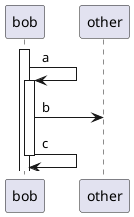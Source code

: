 {
  "sha1": "8rm60hq89ygqkq08ymv2e5qaatxseoy",
  "insertion": {
    "when": "2024-05-30T20:48:21.506Z",
    "user": "plantuml@gmail.com"
  }
}
@startuml
activate bob
bob -> bob : a
activate bob
bob -> other : b
bob -> bob : c
deactivate bob

@enduml
